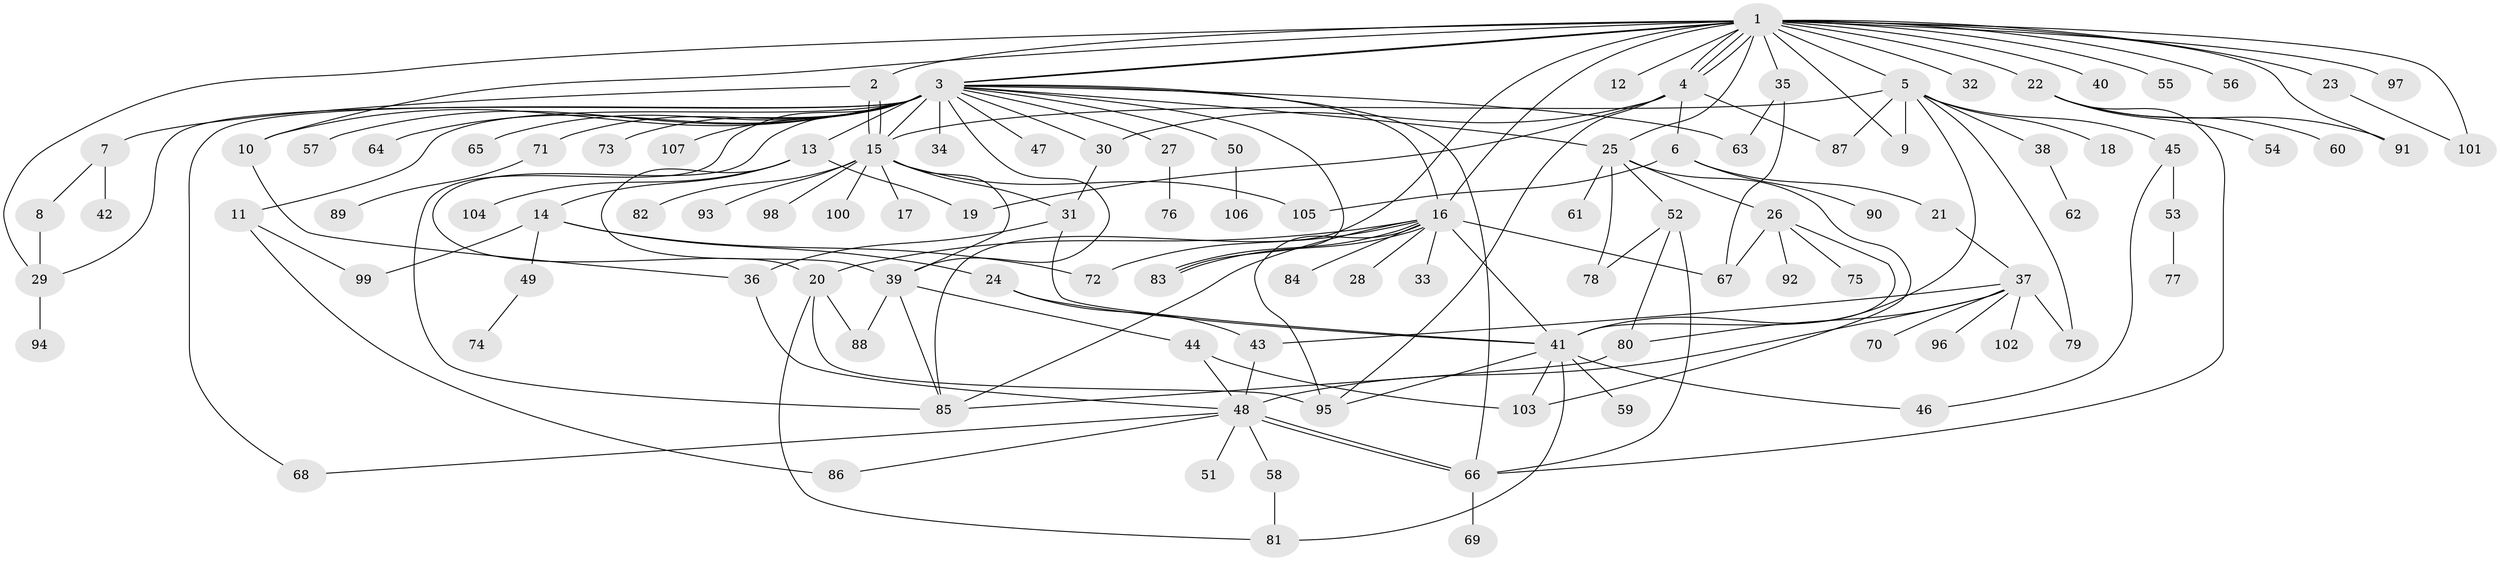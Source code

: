 // Generated by graph-tools (version 1.1) at 2025/14/03/09/25 04:14:29]
// undirected, 107 vertices, 166 edges
graph export_dot {
graph [start="1"]
  node [color=gray90,style=filled];
  1;
  2;
  3;
  4;
  5;
  6;
  7;
  8;
  9;
  10;
  11;
  12;
  13;
  14;
  15;
  16;
  17;
  18;
  19;
  20;
  21;
  22;
  23;
  24;
  25;
  26;
  27;
  28;
  29;
  30;
  31;
  32;
  33;
  34;
  35;
  36;
  37;
  38;
  39;
  40;
  41;
  42;
  43;
  44;
  45;
  46;
  47;
  48;
  49;
  50;
  51;
  52;
  53;
  54;
  55;
  56;
  57;
  58;
  59;
  60;
  61;
  62;
  63;
  64;
  65;
  66;
  67;
  68;
  69;
  70;
  71;
  72;
  73;
  74;
  75;
  76;
  77;
  78;
  79;
  80;
  81;
  82;
  83;
  84;
  85;
  86;
  87;
  88;
  89;
  90;
  91;
  92;
  93;
  94;
  95;
  96;
  97;
  98;
  99;
  100;
  101;
  102;
  103;
  104;
  105;
  106;
  107;
  1 -- 2;
  1 -- 3;
  1 -- 3;
  1 -- 4;
  1 -- 4;
  1 -- 4;
  1 -- 5;
  1 -- 9;
  1 -- 10;
  1 -- 12;
  1 -- 16;
  1 -- 22;
  1 -- 23;
  1 -- 25;
  1 -- 29;
  1 -- 32;
  1 -- 35;
  1 -- 40;
  1 -- 55;
  1 -- 56;
  1 -- 85;
  1 -- 91;
  1 -- 97;
  1 -- 101;
  2 -- 7;
  2 -- 15;
  2 -- 15;
  3 -- 10;
  3 -- 11;
  3 -- 13;
  3 -- 15;
  3 -- 16;
  3 -- 20;
  3 -- 25;
  3 -- 27;
  3 -- 29;
  3 -- 30;
  3 -- 34;
  3 -- 39;
  3 -- 47;
  3 -- 50;
  3 -- 57;
  3 -- 63;
  3 -- 64;
  3 -- 65;
  3 -- 66;
  3 -- 68;
  3 -- 71;
  3 -- 73;
  3 -- 83;
  3 -- 85;
  3 -- 107;
  4 -- 6;
  4 -- 19;
  4 -- 30;
  4 -- 87;
  4 -- 95;
  5 -- 9;
  5 -- 15;
  5 -- 18;
  5 -- 38;
  5 -- 41;
  5 -- 45;
  5 -- 79;
  5 -- 87;
  6 -- 21;
  6 -- 90;
  6 -- 105;
  7 -- 8;
  7 -- 42;
  8 -- 29;
  10 -- 36;
  11 -- 86;
  11 -- 99;
  13 -- 14;
  13 -- 19;
  13 -- 39;
  13 -- 104;
  14 -- 24;
  14 -- 49;
  14 -- 72;
  14 -- 99;
  15 -- 17;
  15 -- 31;
  15 -- 39;
  15 -- 82;
  15 -- 93;
  15 -- 98;
  15 -- 100;
  15 -- 105;
  16 -- 20;
  16 -- 28;
  16 -- 33;
  16 -- 41;
  16 -- 67;
  16 -- 72;
  16 -- 83;
  16 -- 83;
  16 -- 84;
  16 -- 85;
  16 -- 95;
  20 -- 81;
  20 -- 88;
  20 -- 95;
  21 -- 37;
  22 -- 54;
  22 -- 60;
  22 -- 66;
  22 -- 91;
  23 -- 101;
  24 -- 41;
  24 -- 43;
  25 -- 26;
  25 -- 52;
  25 -- 61;
  25 -- 78;
  25 -- 103;
  26 -- 41;
  26 -- 67;
  26 -- 75;
  26 -- 92;
  27 -- 76;
  29 -- 94;
  30 -- 31;
  31 -- 36;
  31 -- 41;
  35 -- 63;
  35 -- 67;
  36 -- 48;
  37 -- 43;
  37 -- 48;
  37 -- 70;
  37 -- 79;
  37 -- 80;
  37 -- 96;
  37 -- 102;
  38 -- 62;
  39 -- 44;
  39 -- 85;
  39 -- 88;
  41 -- 46;
  41 -- 59;
  41 -- 81;
  41 -- 95;
  41 -- 103;
  43 -- 48;
  44 -- 48;
  44 -- 103;
  45 -- 46;
  45 -- 53;
  48 -- 51;
  48 -- 58;
  48 -- 66;
  48 -- 66;
  48 -- 68;
  48 -- 86;
  49 -- 74;
  50 -- 106;
  52 -- 66;
  52 -- 78;
  52 -- 80;
  53 -- 77;
  58 -- 81;
  66 -- 69;
  71 -- 89;
  80 -- 85;
}
